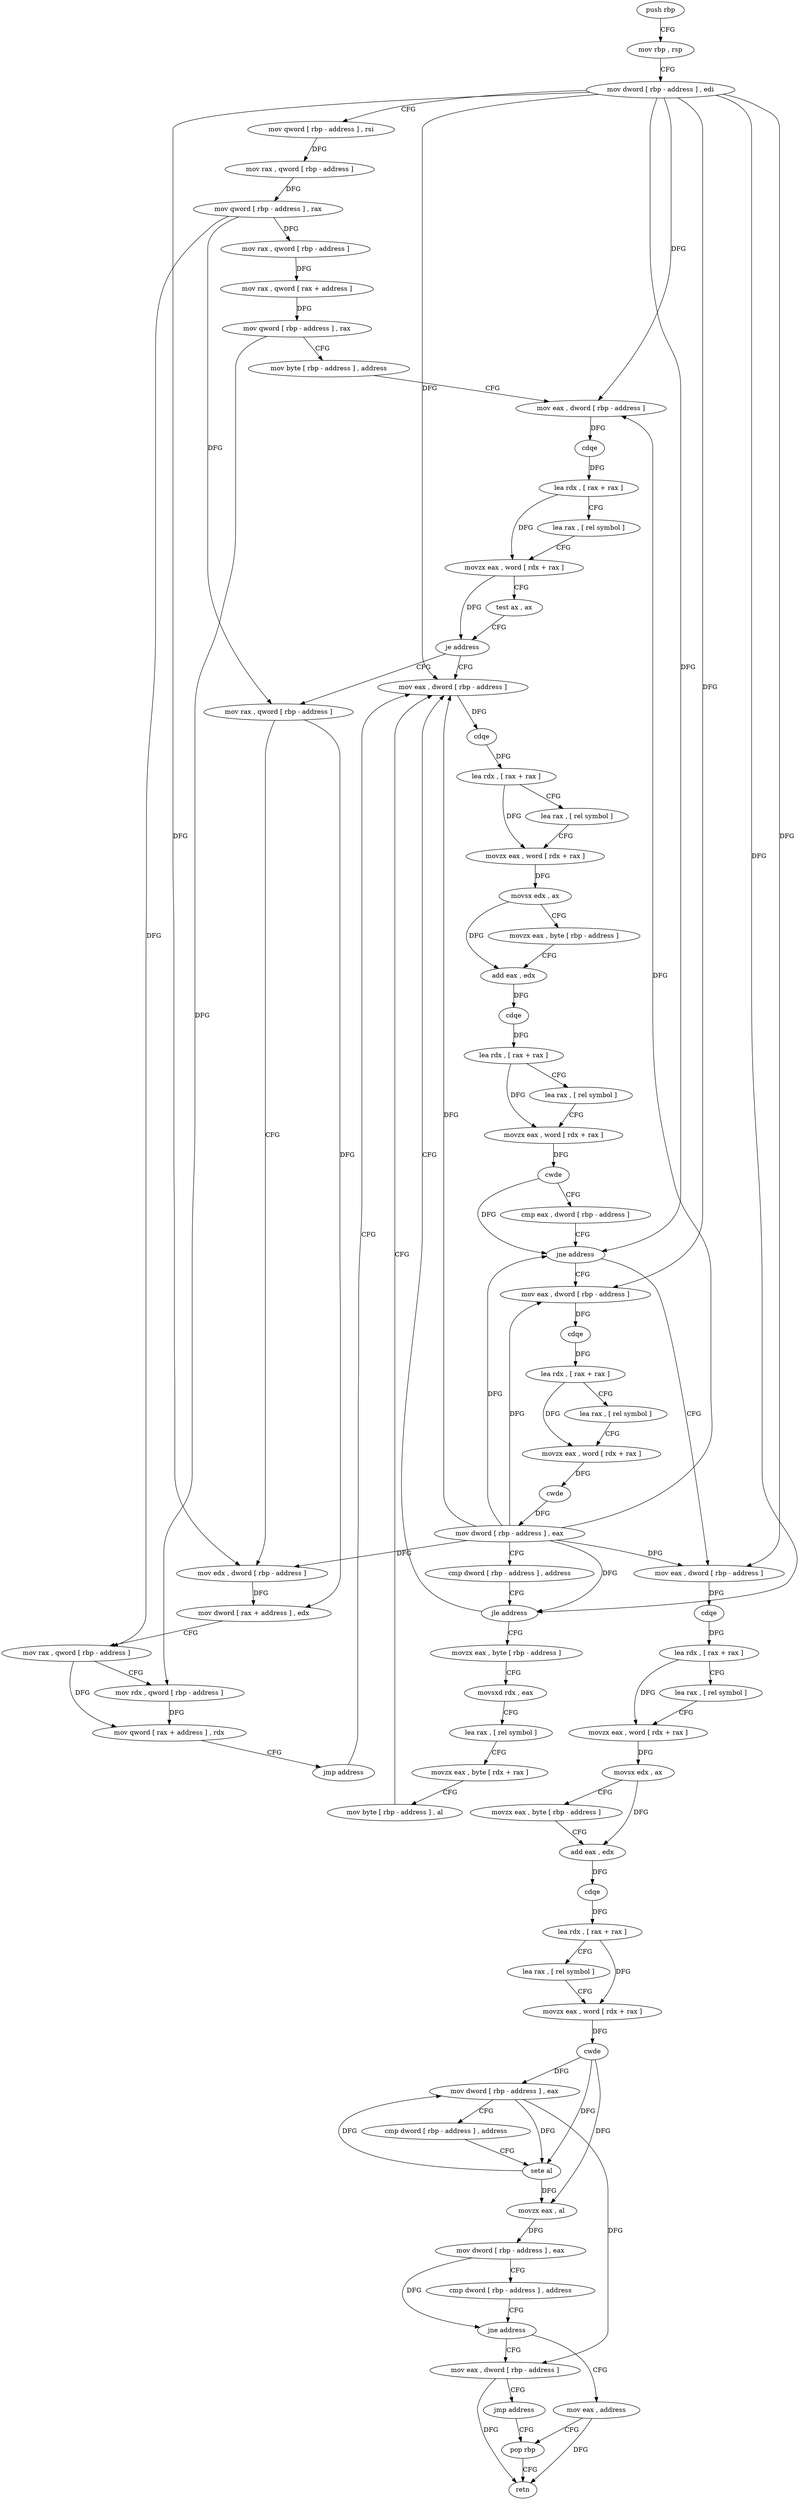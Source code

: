 digraph "func" {
"148691" [label = "push rbp" ]
"148692" [label = "mov rbp , rsp" ]
"148695" [label = "mov dword [ rbp - address ] , edi" ]
"148698" [label = "mov qword [ rbp - address ] , rsi" ]
"148702" [label = "mov rax , qword [ rbp - address ]" ]
"148706" [label = "mov qword [ rbp - address ] , rax" ]
"148710" [label = "mov rax , qword [ rbp - address ]" ]
"148714" [label = "mov rax , qword [ rax + address ]" ]
"148718" [label = "mov qword [ rbp - address ] , rax" ]
"148722" [label = "mov byte [ rbp - address ] , address" ]
"148726" [label = "mov eax , dword [ rbp - address ]" ]
"148729" [label = "cdqe" ]
"148731" [label = "lea rdx , [ rax + rax ]" ]
"148735" [label = "lea rax , [ rel symbol ]" ]
"148742" [label = "movzx eax , word [ rdx + rax ]" ]
"148746" [label = "test ax , ax" ]
"148749" [label = "je address" ]
"148826" [label = "mov eax , dword [ rbp - address ]" ]
"148751" [label = "mov rax , qword [ rbp - address ]" ]
"148829" [label = "cdqe" ]
"148831" [label = "lea rdx , [ rax + rax ]" ]
"148835" [label = "lea rax , [ rel symbol ]" ]
"148842" [label = "movzx eax , word [ rdx + rax ]" ]
"148846" [label = "movsx edx , ax" ]
"148849" [label = "movzx eax , byte [ rbp - address ]" ]
"148853" [label = "add eax , edx" ]
"148855" [label = "cdqe" ]
"148857" [label = "lea rdx , [ rax + rax ]" ]
"148861" [label = "lea rax , [ rel symbol ]" ]
"148868" [label = "movzx eax , word [ rdx + rax ]" ]
"148872" [label = "cwde" ]
"148873" [label = "cmp eax , dword [ rbp - address ]" ]
"148876" [label = "jne address" ]
"148775" [label = "mov eax , dword [ rbp - address ]" ]
"148878" [label = "mov eax , dword [ rbp - address ]" ]
"148755" [label = "mov edx , dword [ rbp - address ]" ]
"148758" [label = "mov dword [ rax + address ] , edx" ]
"148761" [label = "mov rax , qword [ rbp - address ]" ]
"148765" [label = "mov rdx , qword [ rbp - address ]" ]
"148769" [label = "mov qword [ rax + address ] , rdx" ]
"148773" [label = "jmp address" ]
"148778" [label = "cdqe" ]
"148780" [label = "lea rdx , [ rax + rax ]" ]
"148784" [label = "lea rax , [ rel symbol ]" ]
"148791" [label = "movzx eax , word [ rdx + rax ]" ]
"148795" [label = "cwde" ]
"148796" [label = "mov dword [ rbp - address ] , eax" ]
"148799" [label = "cmp dword [ rbp - address ] , address" ]
"148803" [label = "jle address" ]
"148805" [label = "movzx eax , byte [ rbp - address ]" ]
"148881" [label = "cdqe" ]
"148883" [label = "lea rdx , [ rax + rax ]" ]
"148887" [label = "lea rax , [ rel symbol ]" ]
"148894" [label = "movzx eax , word [ rdx + rax ]" ]
"148898" [label = "movsx edx , ax" ]
"148901" [label = "movzx eax , byte [ rbp - address ]" ]
"148905" [label = "add eax , edx" ]
"148907" [label = "cdqe" ]
"148909" [label = "lea rdx , [ rax + rax ]" ]
"148913" [label = "lea rax , [ rel symbol ]" ]
"148920" [label = "movzx eax , word [ rdx + rax ]" ]
"148924" [label = "cwde" ]
"148925" [label = "mov dword [ rbp - address ] , eax" ]
"148928" [label = "cmp dword [ rbp - address ] , address" ]
"148932" [label = "sete al" ]
"148935" [label = "movzx eax , al" ]
"148938" [label = "mov dword [ rbp - address ] , eax" ]
"148941" [label = "cmp dword [ rbp - address ] , address" ]
"148945" [label = "jne address" ]
"148952" [label = "mov eax , address" ]
"148947" [label = "mov eax , dword [ rbp - address ]" ]
"148809" [label = "movsxd rdx , eax" ]
"148812" [label = "lea rax , [ rel symbol ]" ]
"148819" [label = "movzx eax , byte [ rdx + rax ]" ]
"148823" [label = "mov byte [ rbp - address ] , al" ]
"148957" [label = "pop rbp" ]
"148950" [label = "jmp address" ]
"148958" [label = "retn" ]
"148691" -> "148692" [ label = "CFG" ]
"148692" -> "148695" [ label = "CFG" ]
"148695" -> "148698" [ label = "CFG" ]
"148695" -> "148726" [ label = "DFG" ]
"148695" -> "148826" [ label = "DFG" ]
"148695" -> "148876" [ label = "DFG" ]
"148695" -> "148755" [ label = "DFG" ]
"148695" -> "148775" [ label = "DFG" ]
"148695" -> "148803" [ label = "DFG" ]
"148695" -> "148878" [ label = "DFG" ]
"148698" -> "148702" [ label = "DFG" ]
"148702" -> "148706" [ label = "DFG" ]
"148706" -> "148710" [ label = "DFG" ]
"148706" -> "148751" [ label = "DFG" ]
"148706" -> "148761" [ label = "DFG" ]
"148710" -> "148714" [ label = "DFG" ]
"148714" -> "148718" [ label = "DFG" ]
"148718" -> "148722" [ label = "CFG" ]
"148718" -> "148765" [ label = "DFG" ]
"148722" -> "148726" [ label = "CFG" ]
"148726" -> "148729" [ label = "DFG" ]
"148729" -> "148731" [ label = "DFG" ]
"148731" -> "148735" [ label = "CFG" ]
"148731" -> "148742" [ label = "DFG" ]
"148735" -> "148742" [ label = "CFG" ]
"148742" -> "148746" [ label = "CFG" ]
"148742" -> "148749" [ label = "DFG" ]
"148746" -> "148749" [ label = "CFG" ]
"148749" -> "148826" [ label = "CFG" ]
"148749" -> "148751" [ label = "CFG" ]
"148826" -> "148829" [ label = "DFG" ]
"148751" -> "148755" [ label = "CFG" ]
"148751" -> "148758" [ label = "DFG" ]
"148829" -> "148831" [ label = "DFG" ]
"148831" -> "148835" [ label = "CFG" ]
"148831" -> "148842" [ label = "DFG" ]
"148835" -> "148842" [ label = "CFG" ]
"148842" -> "148846" [ label = "DFG" ]
"148846" -> "148849" [ label = "CFG" ]
"148846" -> "148853" [ label = "DFG" ]
"148849" -> "148853" [ label = "CFG" ]
"148853" -> "148855" [ label = "DFG" ]
"148855" -> "148857" [ label = "DFG" ]
"148857" -> "148861" [ label = "CFG" ]
"148857" -> "148868" [ label = "DFG" ]
"148861" -> "148868" [ label = "CFG" ]
"148868" -> "148872" [ label = "DFG" ]
"148872" -> "148873" [ label = "CFG" ]
"148872" -> "148876" [ label = "DFG" ]
"148873" -> "148876" [ label = "CFG" ]
"148876" -> "148775" [ label = "CFG" ]
"148876" -> "148878" [ label = "CFG" ]
"148775" -> "148778" [ label = "DFG" ]
"148878" -> "148881" [ label = "DFG" ]
"148755" -> "148758" [ label = "DFG" ]
"148758" -> "148761" [ label = "CFG" ]
"148761" -> "148765" [ label = "CFG" ]
"148761" -> "148769" [ label = "DFG" ]
"148765" -> "148769" [ label = "DFG" ]
"148769" -> "148773" [ label = "CFG" ]
"148773" -> "148826" [ label = "CFG" ]
"148778" -> "148780" [ label = "DFG" ]
"148780" -> "148784" [ label = "CFG" ]
"148780" -> "148791" [ label = "DFG" ]
"148784" -> "148791" [ label = "CFG" ]
"148791" -> "148795" [ label = "DFG" ]
"148795" -> "148796" [ label = "DFG" ]
"148796" -> "148799" [ label = "CFG" ]
"148796" -> "148726" [ label = "DFG" ]
"148796" -> "148826" [ label = "DFG" ]
"148796" -> "148876" [ label = "DFG" ]
"148796" -> "148755" [ label = "DFG" ]
"148796" -> "148775" [ label = "DFG" ]
"148796" -> "148803" [ label = "DFG" ]
"148796" -> "148878" [ label = "DFG" ]
"148799" -> "148803" [ label = "CFG" ]
"148803" -> "148826" [ label = "CFG" ]
"148803" -> "148805" [ label = "CFG" ]
"148805" -> "148809" [ label = "CFG" ]
"148881" -> "148883" [ label = "DFG" ]
"148883" -> "148887" [ label = "CFG" ]
"148883" -> "148894" [ label = "DFG" ]
"148887" -> "148894" [ label = "CFG" ]
"148894" -> "148898" [ label = "DFG" ]
"148898" -> "148901" [ label = "CFG" ]
"148898" -> "148905" [ label = "DFG" ]
"148901" -> "148905" [ label = "CFG" ]
"148905" -> "148907" [ label = "DFG" ]
"148907" -> "148909" [ label = "DFG" ]
"148909" -> "148913" [ label = "CFG" ]
"148909" -> "148920" [ label = "DFG" ]
"148913" -> "148920" [ label = "CFG" ]
"148920" -> "148924" [ label = "DFG" ]
"148924" -> "148925" [ label = "DFG" ]
"148924" -> "148932" [ label = "DFG" ]
"148924" -> "148935" [ label = "DFG" ]
"148925" -> "148928" [ label = "CFG" ]
"148925" -> "148932" [ label = "DFG" ]
"148925" -> "148947" [ label = "DFG" ]
"148928" -> "148932" [ label = "CFG" ]
"148932" -> "148935" [ label = "DFG" ]
"148932" -> "148925" [ label = "DFG" ]
"148935" -> "148938" [ label = "DFG" ]
"148938" -> "148941" [ label = "CFG" ]
"148938" -> "148945" [ label = "DFG" ]
"148941" -> "148945" [ label = "CFG" ]
"148945" -> "148952" [ label = "CFG" ]
"148945" -> "148947" [ label = "CFG" ]
"148952" -> "148957" [ label = "CFG" ]
"148952" -> "148958" [ label = "DFG" ]
"148947" -> "148950" [ label = "CFG" ]
"148947" -> "148958" [ label = "DFG" ]
"148809" -> "148812" [ label = "CFG" ]
"148812" -> "148819" [ label = "CFG" ]
"148819" -> "148823" [ label = "CFG" ]
"148823" -> "148826" [ label = "CFG" ]
"148957" -> "148958" [ label = "CFG" ]
"148950" -> "148957" [ label = "CFG" ]
}
